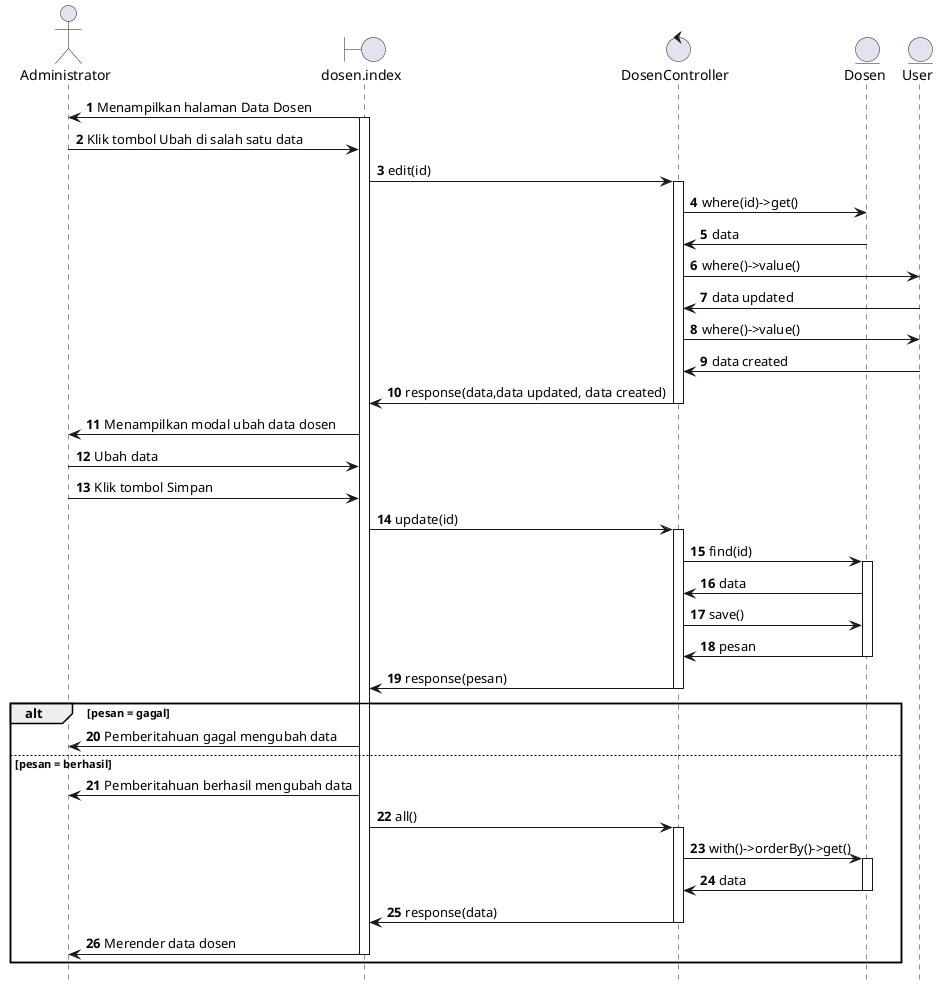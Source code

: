@startuml sequence_diagram
hide footbox
autonumber

actor Administrator
boundary dosen.index
control DosenController
entity Dosen
entity User

dosen.index -> Administrator : Menampilkan halaman Data Dosen

activate dosen.index

Administrator -> dosen.index : Klik tombol Ubah di salah satu data

dosen.index -> DosenController : edit(id)

activate DosenController

DosenController -> Dosen : where(id)->get()

Dosen -> DosenController : data

DosenController -> User : where()->value()

User -> DosenController : data updated

DosenController -> User : where()->value()

User -> DosenController : data created

DosenController -> dosen.index : response(data,data updated, data created)

deactivate DosenController

dosen.index -> Administrator : Menampilkan modal ubah data dosen

Administrator -> dosen.index : Ubah data

Administrator -> dosen.index : Klik tombol Simpan

dosen.index -> DosenController : update(id)

activate DosenController

DosenController -> Dosen : find(id)

activate Dosen

Dosen -> DosenController : data

DosenController -> Dosen : save()

Dosen -> DosenController : pesan

deactivate Dosen

DosenController -> dosen.index : response(pesan)

deactivate DosenController

alt pesan = gagal

dosen.index -> Administrator : Pemberitahuan gagal mengubah data

else pesan = berhasil

dosen.index -> Administrator : Pemberitahuan berhasil mengubah data

dosen.index -> DosenController  : all()

activate DosenController

DosenController -> Dosen : with()->orderBy()->get()

activate Dosen

Dosen -> DosenController : data

deactivate Dosen

DosenController -> dosen.index : response(data)

deactivate DosenController

dosen.index -> Administrator : Merender data dosen

deactivate dosen.index

deactivate DosenController

end

@enduml
